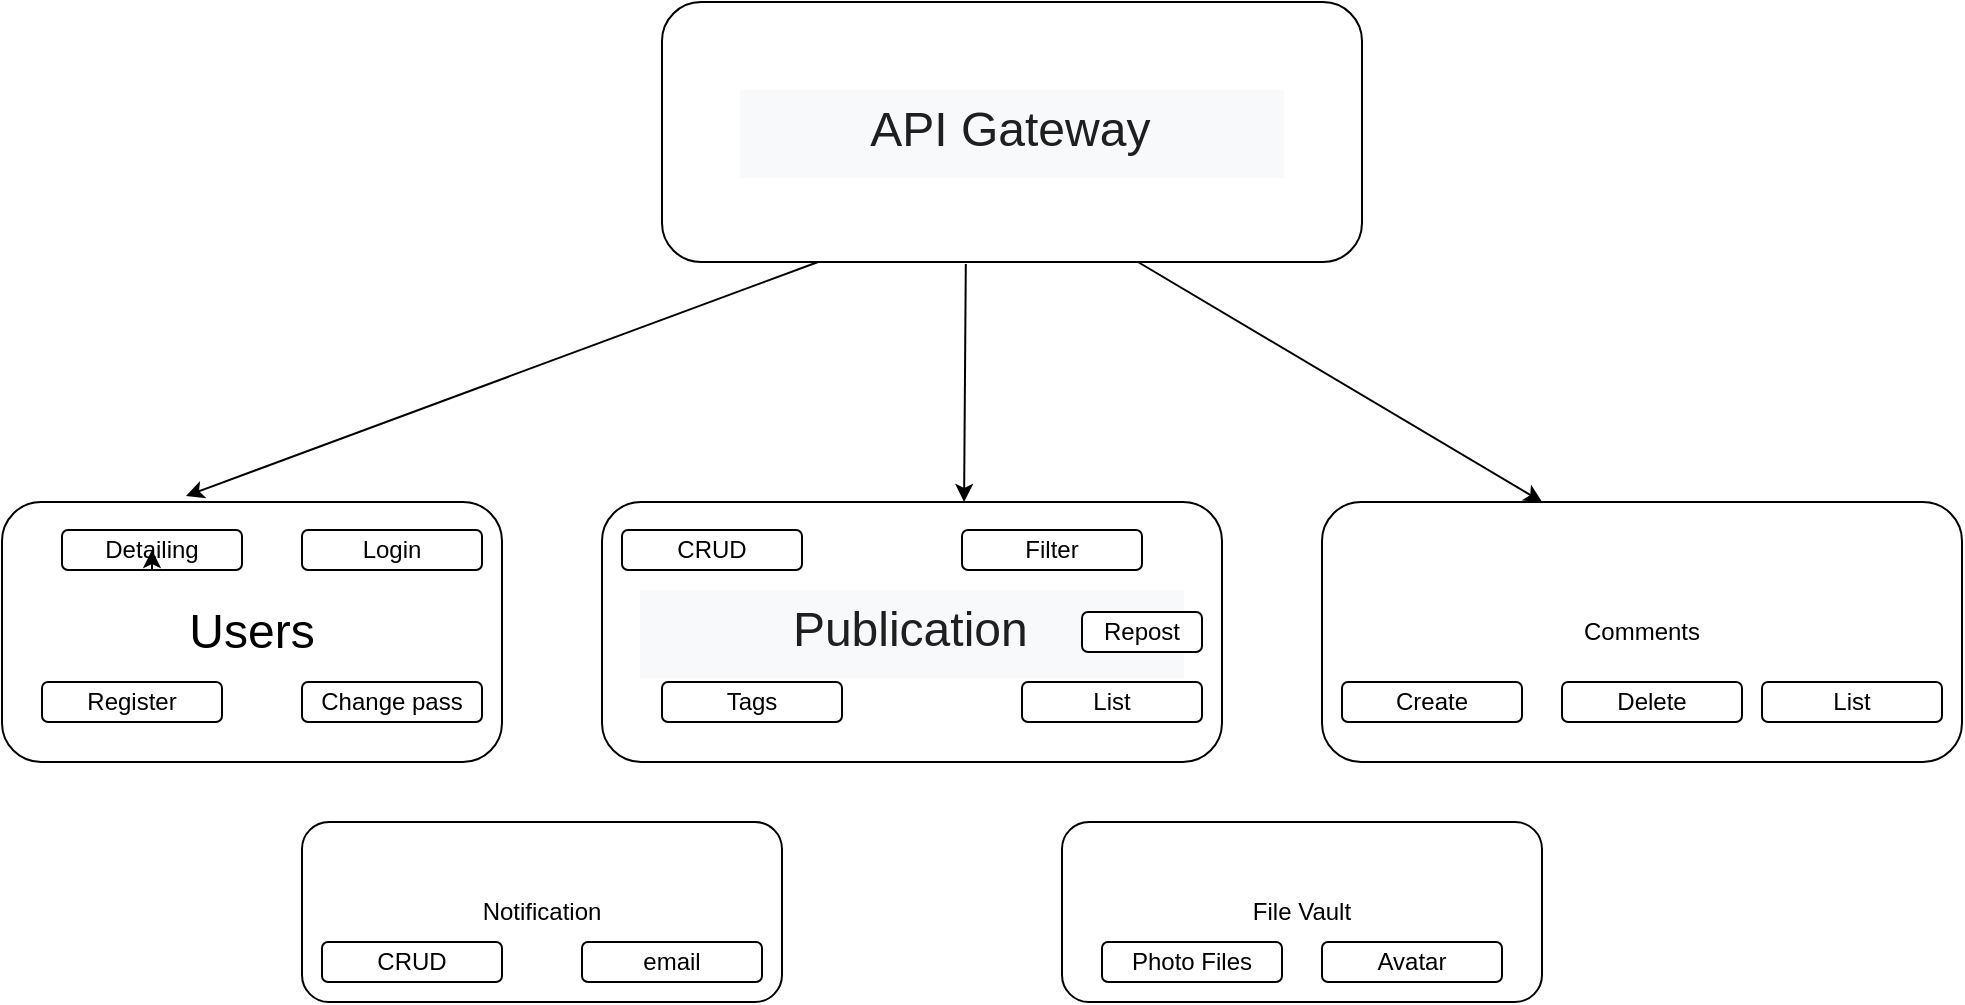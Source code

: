 <mxfile version="26.2.2">
  <diagram name="Страница — 1" id="GU6X2yL3JOVQC0nfqERz">
    <mxGraphModel dx="1428" dy="849" grid="1" gridSize="10" guides="1" tooltips="1" connect="1" arrows="1" fold="1" page="1" pageScale="1" pageWidth="1169" pageHeight="827" math="0" shadow="0">
      <root>
        <mxCell id="0" />
        <mxCell id="1" parent="0" />
        <mxCell id="X90eK3az2qMfvEQrmKOy-1" value="&lt;font style=&quot;font-size: 24px;&quot;&gt;Users&lt;/font&gt;" style="rounded=1;whiteSpace=wrap;html=1;" vertex="1" parent="1">
          <mxGeometry x="70" y="400" width="250" height="130" as="geometry" />
        </mxCell>
        <mxCell id="X90eK3az2qMfvEQrmKOy-2" value="Register" style="rounded=1;whiteSpace=wrap;html=1;" vertex="1" parent="1">
          <mxGeometry x="90" y="490" width="90" height="20" as="geometry" />
        </mxCell>
        <mxCell id="X90eK3az2qMfvEQrmKOy-3" value="Change pass" style="rounded=1;whiteSpace=wrap;html=1;" vertex="1" parent="1">
          <mxGeometry x="220" y="490" width="90" height="20" as="geometry" />
        </mxCell>
        <mxCell id="X90eK3az2qMfvEQrmKOy-4" value="Detailing" style="rounded=1;whiteSpace=wrap;html=1;" vertex="1" parent="1">
          <mxGeometry x="100" y="414" width="90" height="20" as="geometry" />
        </mxCell>
        <mxCell id="X90eK3az2qMfvEQrmKOy-5" value="&lt;pre style=&quot;line-height: 36px; background-color: rgb(248, 249, 250); border: none; padding: 2px 0.14em 2px 0px; position: relative; margin-top: -2px; margin-bottom: -2px; resize: none; font-family: inherit; overflow: hidden; width: 270px; text-wrap-mode: wrap; overflow-wrap: break-word; color: rgb(31, 31, 31);&quot; aria-label=&quot;Переведенный текст: publication&quot; dir=&quot;ltr&quot; data-ved=&quot;2ahUKEwi6objzjfqMAxWOUUEAHTWGERIQ3ewLegQICBAV&quot; id=&quot;tw-target-text&quot; data-placeholder=&quot;Перевод&quot; class=&quot;tw-data-text tw-text-large tw-ta&quot;&gt;&lt;span style=&quot;&quot; lang=&quot;en&quot; class=&quot;Y2IQFc&quot;&gt;&lt;font style=&quot;font-size: 24px;&quot;&gt;Publication&lt;/font&gt;&lt;/span&gt;&lt;/pre&gt;" style="rounded=1;whiteSpace=wrap;html=1;align=center;" vertex="1" parent="1">
          <mxGeometry x="370" y="400" width="310" height="130" as="geometry" />
        </mxCell>
        <mxCell id="X90eK3az2qMfvEQrmKOy-7" value="Tags" style="rounded=1;whiteSpace=wrap;html=1;" vertex="1" parent="1">
          <mxGeometry x="400" y="490" width="90" height="20" as="geometry" />
        </mxCell>
        <mxCell id="X90eK3az2qMfvEQrmKOy-8" value="Filter" style="rounded=1;whiteSpace=wrap;html=1;" vertex="1" parent="1">
          <mxGeometry x="550" y="414" width="90" height="20" as="geometry" />
        </mxCell>
        <mxCell id="X90eK3az2qMfvEQrmKOy-10" value="Comments" style="rounded=1;whiteSpace=wrap;html=1;" vertex="1" parent="1">
          <mxGeometry x="730" y="400" width="320" height="130" as="geometry" />
        </mxCell>
        <mxCell id="X90eK3az2qMfvEQrmKOy-11" value="Create" style="rounded=1;whiteSpace=wrap;html=1;" vertex="1" parent="1">
          <mxGeometry x="740" y="490" width="90" height="20" as="geometry" />
        </mxCell>
        <mxCell id="X90eK3az2qMfvEQrmKOy-12" value="Delete" style="rounded=1;whiteSpace=wrap;html=1;" vertex="1" parent="1">
          <mxGeometry x="850" y="490" width="90" height="20" as="geometry" />
        </mxCell>
        <mxCell id="X90eK3az2qMfvEQrmKOy-13" value="List" style="rounded=1;whiteSpace=wrap;html=1;" vertex="1" parent="1">
          <mxGeometry x="950" y="490" width="90" height="20" as="geometry" />
        </mxCell>
        <mxCell id="X90eK3az2qMfvEQrmKOy-15" value="CRUD" style="rounded=1;whiteSpace=wrap;html=1;" vertex="1" parent="1">
          <mxGeometry x="380" y="414" width="90" height="20" as="geometry" />
        </mxCell>
        <mxCell id="X90eK3az2qMfvEQrmKOy-16" value="List" style="rounded=1;whiteSpace=wrap;html=1;" vertex="1" parent="1">
          <mxGeometry x="580" y="490" width="90" height="20" as="geometry" />
        </mxCell>
        <mxCell id="X90eK3az2qMfvEQrmKOy-18" style="edgeStyle=orthogonalEdgeStyle;rounded=0;orthogonalLoop=1;jettySize=auto;html=1;exitX=0.5;exitY=1;exitDx=0;exitDy=0;entryX=0.5;entryY=0.5;entryDx=0;entryDy=0;entryPerimeter=0;" edge="1" parent="1" source="X90eK3az2qMfvEQrmKOy-4" target="X90eK3az2qMfvEQrmKOy-4">
          <mxGeometry relative="1" as="geometry" />
        </mxCell>
        <mxCell id="X90eK3az2qMfvEQrmKOy-19" value="Login" style="rounded=1;whiteSpace=wrap;html=1;" vertex="1" parent="1">
          <mxGeometry x="220" y="414" width="90" height="20" as="geometry" />
        </mxCell>
        <mxCell id="X90eK3az2qMfvEQrmKOy-20" value="&lt;pre style=&quot;line-height: 36px; background-color: rgb(248, 249, 250); border: none; padding: 2px 0.14em 2px 0px; position: relative; margin-top: -2px; margin-bottom: -2px; resize: none; font-family: inherit; overflow: hidden; width: 270px; text-wrap-mode: wrap; overflow-wrap: break-word; color: rgb(31, 31, 31);&quot; aria-label=&quot;Переведенный текст: publication&quot; dir=&quot;ltr&quot; data-ved=&quot;2ahUKEwi6objzjfqMAxWOUUEAHTWGERIQ3ewLegQICBAV&quot; id=&quot;tw-target-text&quot; data-placeholder=&quot;Перевод&quot; class=&quot;tw-data-text tw-text-large tw-ta&quot;&gt;&lt;span style=&quot;font-size: 24px;&quot;&gt;API Gateway&lt;/span&gt;&lt;/pre&gt;" style="rounded=1;whiteSpace=wrap;html=1;align=center;" vertex="1" parent="1">
          <mxGeometry x="400" y="150" width="350" height="130" as="geometry" />
        </mxCell>
        <mxCell id="X90eK3az2qMfvEQrmKOy-22" value="" style="endArrow=classic;html=1;rounded=0;entryX=0.368;entryY=-0.023;entryDx=0;entryDy=0;entryPerimeter=0;exitX=0.223;exitY=1;exitDx=0;exitDy=0;exitPerimeter=0;" edge="1" parent="1" source="X90eK3az2qMfvEQrmKOy-20" target="X90eK3az2qMfvEQrmKOy-1">
          <mxGeometry width="50" height="50" relative="1" as="geometry">
            <mxPoint x="550" y="450" as="sourcePoint" />
            <mxPoint x="600" y="400" as="targetPoint" />
          </mxGeometry>
        </mxCell>
        <mxCell id="X90eK3az2qMfvEQrmKOy-23" value="" style="endArrow=classic;html=1;rounded=0;exitX=0.434;exitY=1.008;exitDx=0;exitDy=0;exitPerimeter=0;entryX=0.584;entryY=0;entryDx=0;entryDy=0;entryPerimeter=0;" edge="1" parent="1" source="X90eK3az2qMfvEQrmKOy-20" target="X90eK3az2qMfvEQrmKOy-5">
          <mxGeometry width="50" height="50" relative="1" as="geometry">
            <mxPoint x="550" y="450" as="sourcePoint" />
            <mxPoint x="600" y="400" as="targetPoint" />
          </mxGeometry>
        </mxCell>
        <mxCell id="X90eK3az2qMfvEQrmKOy-24" value="" style="endArrow=classic;html=1;rounded=0;exitX=0.68;exitY=1;exitDx=0;exitDy=0;exitPerimeter=0;entryX=0.344;entryY=0;entryDx=0;entryDy=0;entryPerimeter=0;" edge="1" parent="1" source="X90eK3az2qMfvEQrmKOy-20" target="X90eK3az2qMfvEQrmKOy-10">
          <mxGeometry width="50" height="50" relative="1" as="geometry">
            <mxPoint x="550" y="450" as="sourcePoint" />
            <mxPoint x="600" y="400" as="targetPoint" />
          </mxGeometry>
        </mxCell>
        <mxCell id="X90eK3az2qMfvEQrmKOy-25" value="File Vault" style="rounded=1;whiteSpace=wrap;html=1;" vertex="1" parent="1">
          <mxGeometry x="600" y="560" width="240" height="90" as="geometry" />
        </mxCell>
        <mxCell id="X90eK3az2qMfvEQrmKOy-26" value="Photo Files" style="rounded=1;whiteSpace=wrap;html=1;" vertex="1" parent="1">
          <mxGeometry x="620" y="620" width="90" height="20" as="geometry" />
        </mxCell>
        <mxCell id="X90eK3az2qMfvEQrmKOy-27" value="Repost" style="rounded=1;whiteSpace=wrap;html=1;" vertex="1" parent="1">
          <mxGeometry x="610" y="455" width="60" height="20" as="geometry" />
        </mxCell>
        <mxCell id="X90eK3az2qMfvEQrmKOy-28" value="Avatar" style="rounded=1;whiteSpace=wrap;html=1;" vertex="1" parent="1">
          <mxGeometry x="730" y="620" width="90" height="20" as="geometry" />
        </mxCell>
        <mxCell id="X90eK3az2qMfvEQrmKOy-29" value="Notification" style="rounded=1;whiteSpace=wrap;html=1;" vertex="1" parent="1">
          <mxGeometry x="220" y="560" width="240" height="90" as="geometry" />
        </mxCell>
        <mxCell id="X90eK3az2qMfvEQrmKOy-30" value="CRUD" style="rounded=1;whiteSpace=wrap;html=1;" vertex="1" parent="1">
          <mxGeometry x="230" y="620" width="90" height="20" as="geometry" />
        </mxCell>
        <mxCell id="X90eK3az2qMfvEQrmKOy-31" value="email" style="rounded=1;whiteSpace=wrap;html=1;" vertex="1" parent="1">
          <mxGeometry x="360" y="620" width="90" height="20" as="geometry" />
        </mxCell>
      </root>
    </mxGraphModel>
  </diagram>
</mxfile>
